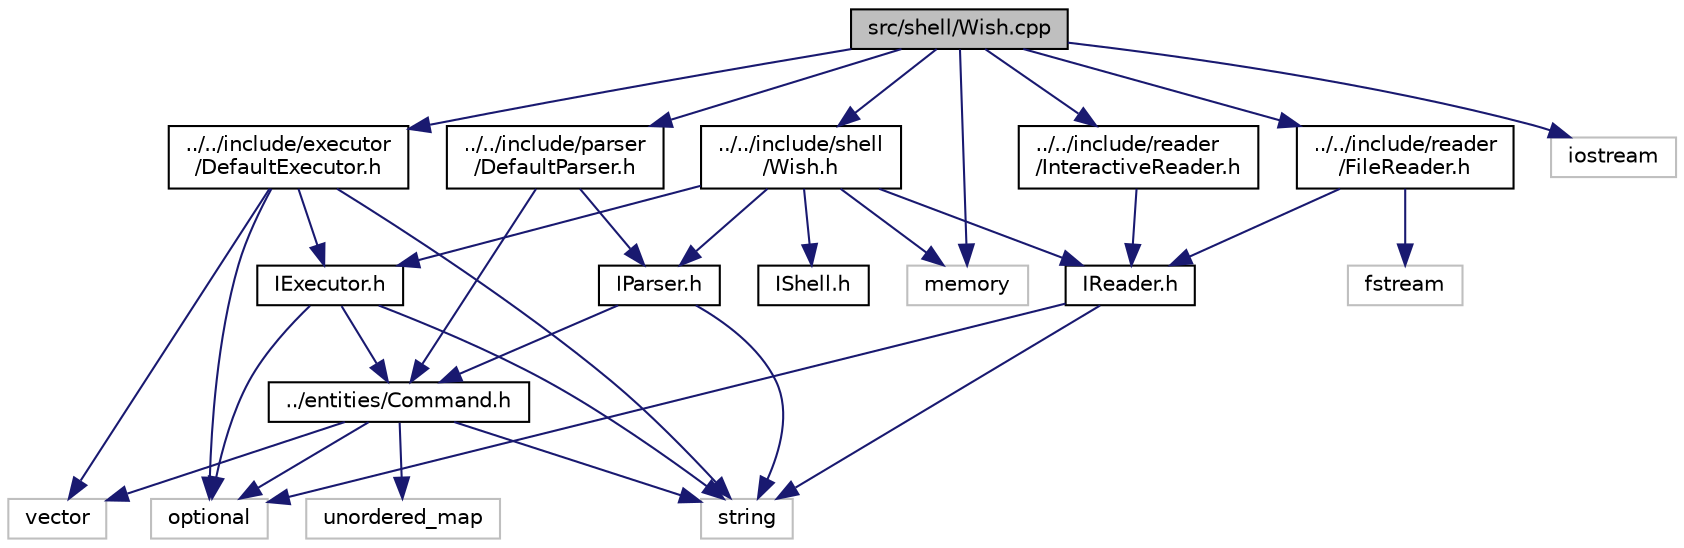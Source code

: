 digraph "src/shell/Wish.cpp"
{
 // LATEX_PDF_SIZE
  edge [fontname="Helvetica",fontsize="10",labelfontname="Helvetica",labelfontsize="10"];
  node [fontname="Helvetica",fontsize="10",shape=record];
  Node1 [label="src/shell/Wish.cpp",height=0.2,width=0.4,color="black", fillcolor="grey75", style="filled", fontcolor="black",tooltip="This file defines class methods of Wish."];
  Node1 -> Node2 [color="midnightblue",fontsize="10",style="solid",fontname="Helvetica"];
  Node2 [label="../../include/executor\l/DefaultExecutor.h",height=0.2,width=0.4,color="black", fillcolor="white", style="filled",URL="$d8/d81/_default_executor_8h.html",tooltip="Declares the DefaultExecutor class, which handles built-in shell commands and process management for ..."];
  Node2 -> Node3 [color="midnightblue",fontsize="10",style="solid",fontname="Helvetica"];
  Node3 [label="IExecutor.h",height=0.2,width=0.4,color="black", fillcolor="white", style="filled",URL="$de/db7/_i_executor_8h.html",tooltip="This file declares IExecutor interface for shell to execute commands (processes management)"];
  Node3 -> Node4 [color="midnightblue",fontsize="10",style="solid",fontname="Helvetica"];
  Node4 [label="../entities/Command.h",height=0.2,width=0.4,color="black", fillcolor="white", style="filled",URL="$d6/d37/_command_8h.html",tooltip="Declares the Command class, an abstraction representing a parsed shell command."];
  Node4 -> Node5 [color="midnightblue",fontsize="10",style="solid",fontname="Helvetica"];
  Node5 [label="optional",height=0.2,width=0.4,color="grey75", fillcolor="white", style="filled",tooltip=" "];
  Node4 -> Node6 [color="midnightblue",fontsize="10",style="solid",fontname="Helvetica"];
  Node6 [label="string",height=0.2,width=0.4,color="grey75", fillcolor="white", style="filled",tooltip=" "];
  Node4 -> Node7 [color="midnightblue",fontsize="10",style="solid",fontname="Helvetica"];
  Node7 [label="unordered_map",height=0.2,width=0.4,color="grey75", fillcolor="white", style="filled",tooltip=" "];
  Node4 -> Node8 [color="midnightblue",fontsize="10",style="solid",fontname="Helvetica"];
  Node8 [label="vector",height=0.2,width=0.4,color="grey75", fillcolor="white", style="filled",tooltip=" "];
  Node3 -> Node5 [color="midnightblue",fontsize="10",style="solid",fontname="Helvetica"];
  Node3 -> Node6 [color="midnightblue",fontsize="10",style="solid",fontname="Helvetica"];
  Node2 -> Node5 [color="midnightblue",fontsize="10",style="solid",fontname="Helvetica"];
  Node2 -> Node6 [color="midnightblue",fontsize="10",style="solid",fontname="Helvetica"];
  Node2 -> Node8 [color="midnightblue",fontsize="10",style="solid",fontname="Helvetica"];
  Node1 -> Node9 [color="midnightblue",fontsize="10",style="solid",fontname="Helvetica"];
  Node9 [label="../../include/parser\l/DefaultParser.h",height=0.2,width=0.4,color="black", fillcolor="white", style="filled",URL="$dc/d98/_default_parser_8h.html",tooltip="Declares DefaultParser, which parses input lines into Command entities."];
  Node9 -> Node4 [color="midnightblue",fontsize="10",style="solid",fontname="Helvetica"];
  Node9 -> Node10 [color="midnightblue",fontsize="10",style="solid",fontname="Helvetica"];
  Node10 [label="IParser.h",height=0.2,width=0.4,color="black", fillcolor="white", style="filled",URL="$d3/dad/_i_parser_8h.html",tooltip="This file declares IParser interface for shell to parse commands."];
  Node10 -> Node4 [color="midnightblue",fontsize="10",style="solid",fontname="Helvetica"];
  Node10 -> Node6 [color="midnightblue",fontsize="10",style="solid",fontname="Helvetica"];
  Node1 -> Node11 [color="midnightblue",fontsize="10",style="solid",fontname="Helvetica"];
  Node11 [label="../../include/reader\l/FileReader.h",height=0.2,width=0.4,color="black", fillcolor="white", style="filled",URL="$da/d52/_file_reader_8h.html",tooltip="Declares the FileReader class for shell file mode, implementing IReader."];
  Node11 -> Node12 [color="midnightblue",fontsize="10",style="solid",fontname="Helvetica"];
  Node12 [label="IReader.h",height=0.2,width=0.4,color="black", fillcolor="white", style="filled",URL="$d2/d11/_i_reader_8h.html",tooltip="This file declares interface for the reader."];
  Node12 -> Node5 [color="midnightblue",fontsize="10",style="solid",fontname="Helvetica"];
  Node12 -> Node6 [color="midnightblue",fontsize="10",style="solid",fontname="Helvetica"];
  Node11 -> Node13 [color="midnightblue",fontsize="10",style="solid",fontname="Helvetica"];
  Node13 [label="fstream",height=0.2,width=0.4,color="grey75", fillcolor="white", style="filled",tooltip=" "];
  Node1 -> Node14 [color="midnightblue",fontsize="10",style="solid",fontname="Helvetica"];
  Node14 [label="../../include/reader\l/InteractiveReader.h",height=0.2,width=0.4,color="black", fillcolor="white", style="filled",URL="$df/d2f/_interactive_reader_8h.html",tooltip="Declares the InteractiveReader class for shell interactive mode, implementing IReader."];
  Node14 -> Node12 [color="midnightblue",fontsize="10",style="solid",fontname="Helvetica"];
  Node1 -> Node15 [color="midnightblue",fontsize="10",style="solid",fontname="Helvetica"];
  Node15 [label="../../include/shell\l/Wish.h",height=0.2,width=0.4,color="black", fillcolor="white", style="filled",URL="$d1/dd4/_wish_8h.html",tooltip="Declares the Wish class, the core shell implementation."];
  Node15 -> Node3 [color="midnightblue",fontsize="10",style="solid",fontname="Helvetica"];
  Node15 -> Node10 [color="midnightblue",fontsize="10",style="solid",fontname="Helvetica"];
  Node15 -> Node12 [color="midnightblue",fontsize="10",style="solid",fontname="Helvetica"];
  Node15 -> Node16 [color="midnightblue",fontsize="10",style="solid",fontname="Helvetica"];
  Node16 [label="IShell.h",height=0.2,width=0.4,color="black", fillcolor="white", style="filled",URL="$df/d2b/_i_shell_8h.html",tooltip="This file declares interface for shell."];
  Node15 -> Node17 [color="midnightblue",fontsize="10",style="solid",fontname="Helvetica"];
  Node17 [label="memory",height=0.2,width=0.4,color="grey75", fillcolor="white", style="filled",tooltip=" "];
  Node1 -> Node18 [color="midnightblue",fontsize="10",style="solid",fontname="Helvetica"];
  Node18 [label="iostream",height=0.2,width=0.4,color="grey75", fillcolor="white", style="filled",tooltip=" "];
  Node1 -> Node17 [color="midnightblue",fontsize="10",style="solid",fontname="Helvetica"];
}

